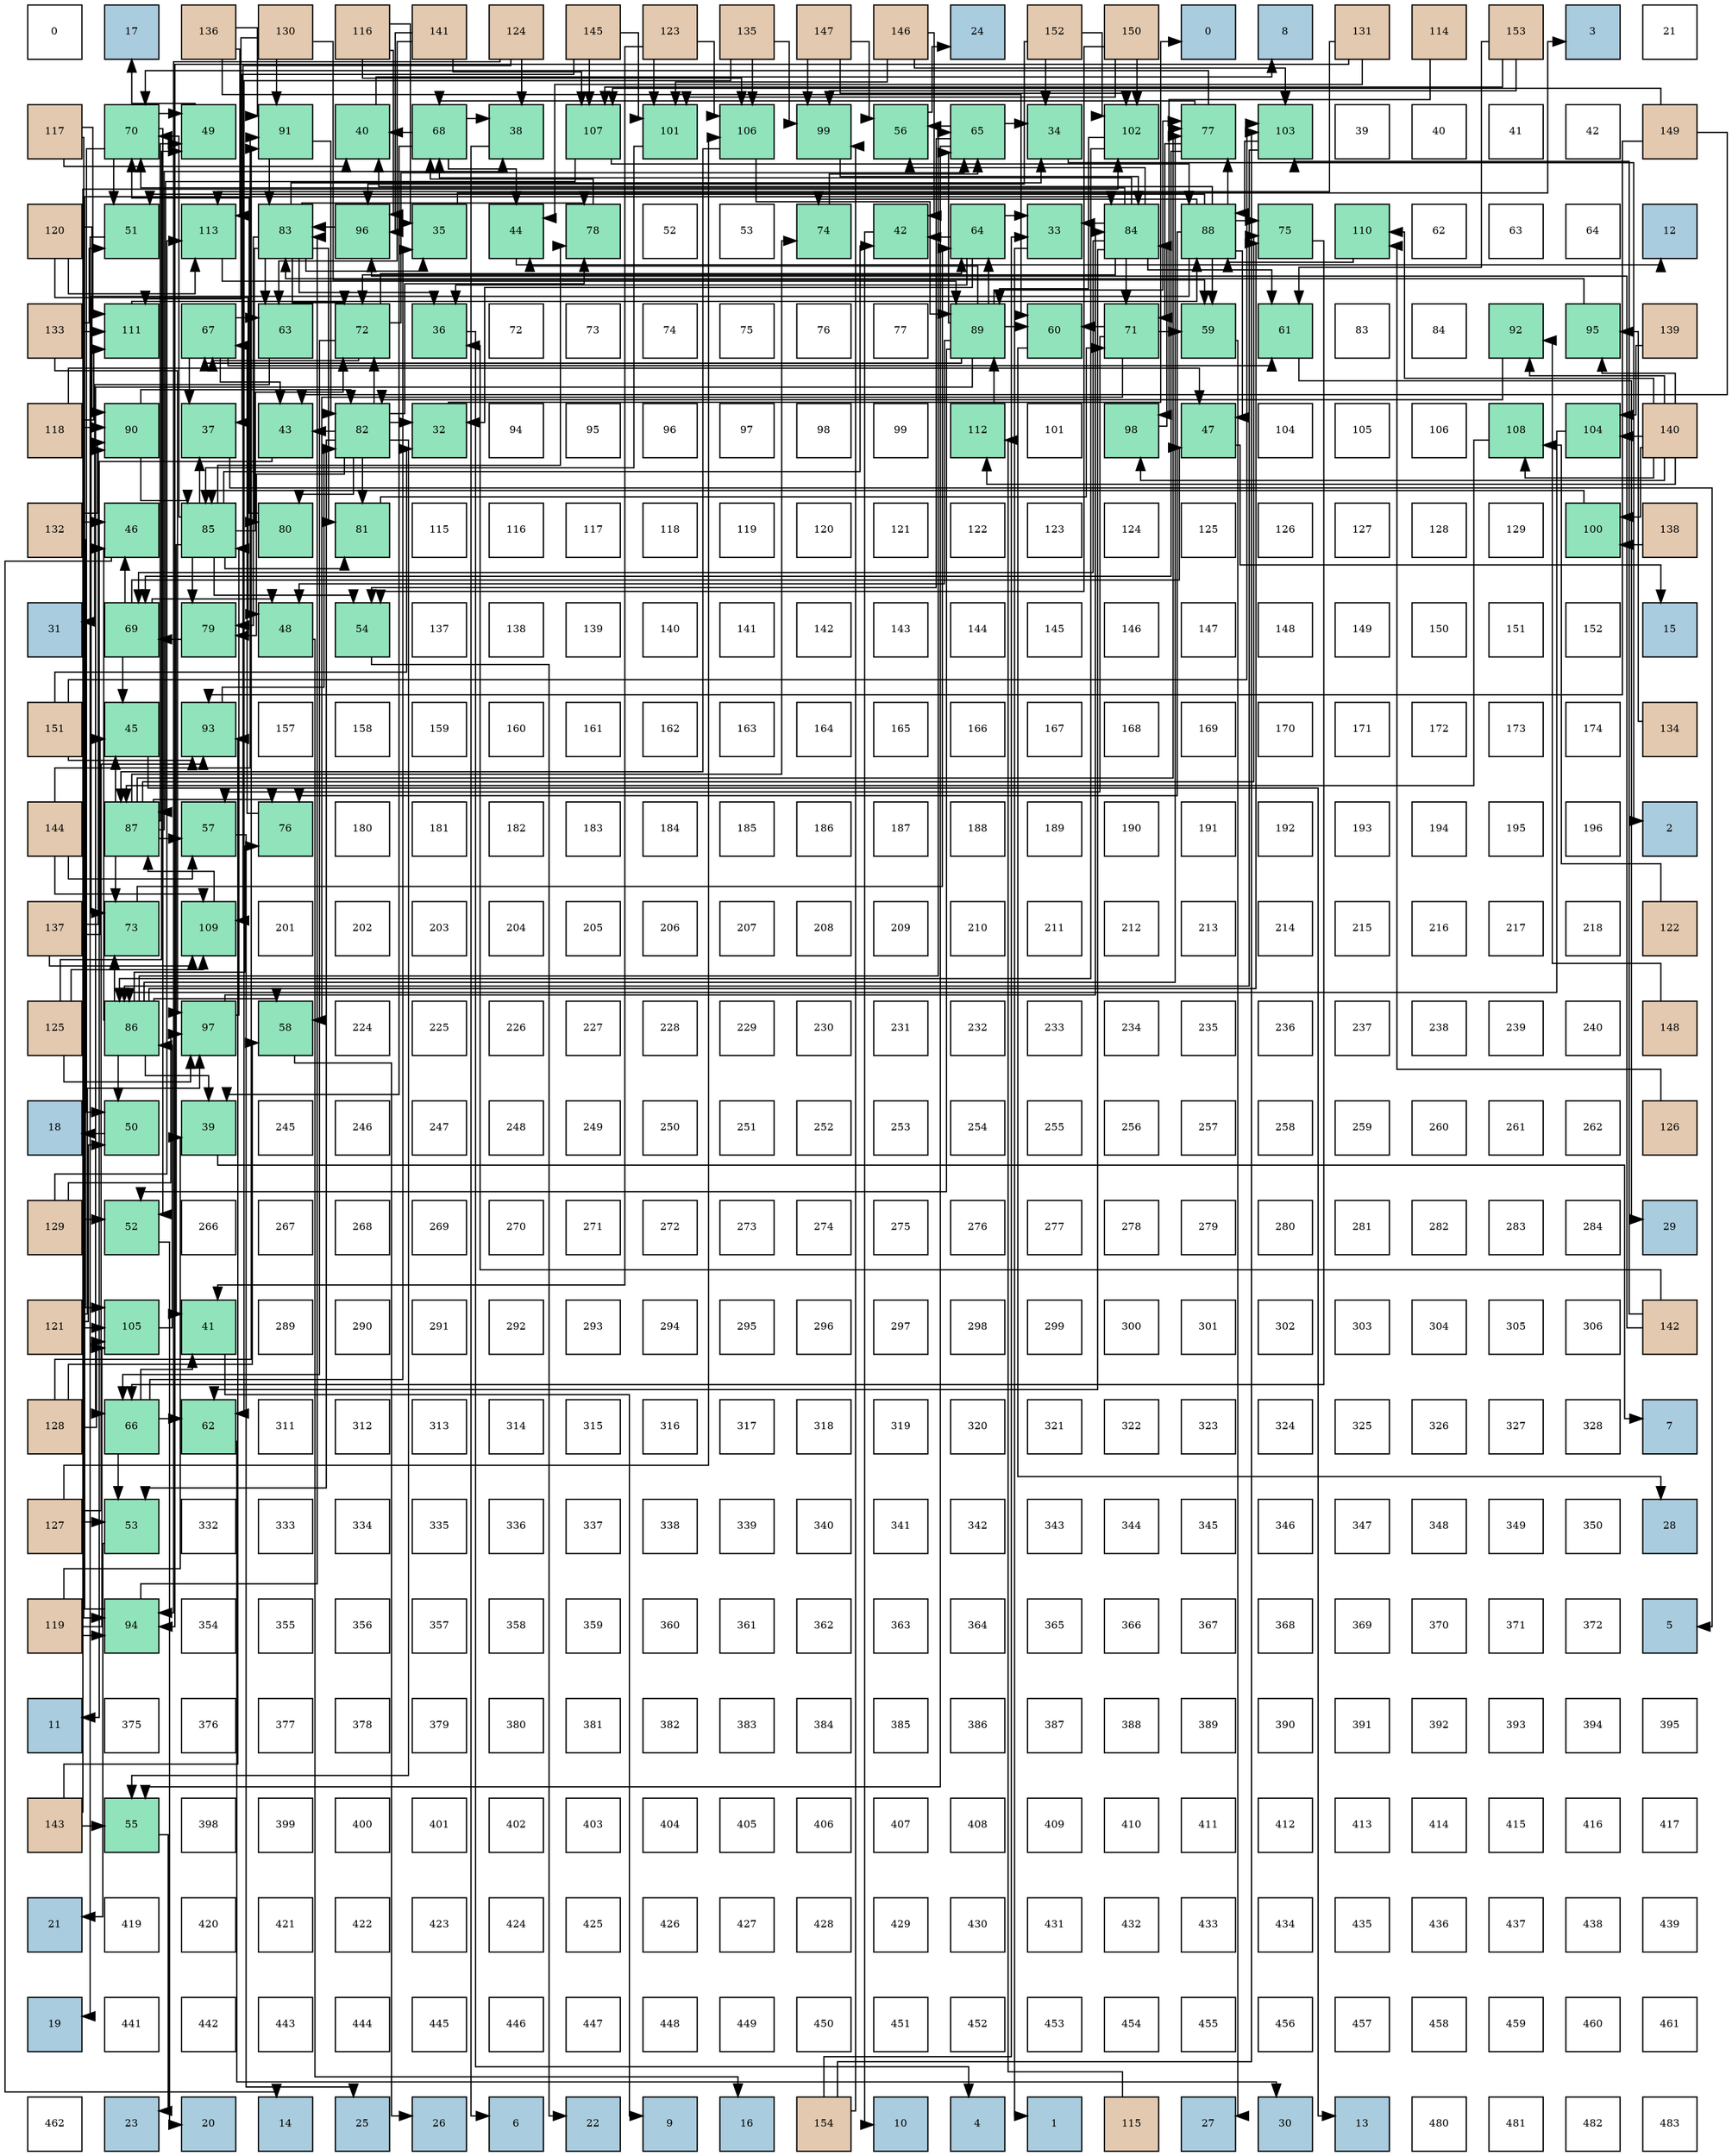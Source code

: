 digraph layout{
 rankdir=TB;
 splines=ortho;
 node [style=filled shape=square fixedsize=true width=0.6];
0[label="0", fontsize=8, fillcolor="#ffffff"];
1[label="17", fontsize=8, fillcolor="#a9ccde"];
2[label="136", fontsize=8, fillcolor="#e3c9af"];
3[label="130", fontsize=8, fillcolor="#e3c9af"];
4[label="116", fontsize=8, fillcolor="#e3c9af"];
5[label="141", fontsize=8, fillcolor="#e3c9af"];
6[label="124", fontsize=8, fillcolor="#e3c9af"];
7[label="145", fontsize=8, fillcolor="#e3c9af"];
8[label="123", fontsize=8, fillcolor="#e3c9af"];
9[label="135", fontsize=8, fillcolor="#e3c9af"];
10[label="147", fontsize=8, fillcolor="#e3c9af"];
11[label="146", fontsize=8, fillcolor="#e3c9af"];
12[label="24", fontsize=8, fillcolor="#a9ccde"];
13[label="152", fontsize=8, fillcolor="#e3c9af"];
14[label="150", fontsize=8, fillcolor="#e3c9af"];
15[label="0", fontsize=8, fillcolor="#a9ccde"];
16[label="8", fontsize=8, fillcolor="#a9ccde"];
17[label="131", fontsize=8, fillcolor="#e3c9af"];
18[label="114", fontsize=8, fillcolor="#e3c9af"];
19[label="153", fontsize=8, fillcolor="#e3c9af"];
20[label="3", fontsize=8, fillcolor="#a9ccde"];
21[label="21", fontsize=8, fillcolor="#ffffff"];
22[label="117", fontsize=8, fillcolor="#e3c9af"];
23[label="70", fontsize=8, fillcolor="#91e3bb"];
24[label="49", fontsize=8, fillcolor="#91e3bb"];
25[label="91", fontsize=8, fillcolor="#91e3bb"];
26[label="40", fontsize=8, fillcolor="#91e3bb"];
27[label="68", fontsize=8, fillcolor="#91e3bb"];
28[label="38", fontsize=8, fillcolor="#91e3bb"];
29[label="107", fontsize=8, fillcolor="#91e3bb"];
30[label="101", fontsize=8, fillcolor="#91e3bb"];
31[label="106", fontsize=8, fillcolor="#91e3bb"];
32[label="99", fontsize=8, fillcolor="#91e3bb"];
33[label="56", fontsize=8, fillcolor="#91e3bb"];
34[label="65", fontsize=8, fillcolor="#91e3bb"];
35[label="34", fontsize=8, fillcolor="#91e3bb"];
36[label="102", fontsize=8, fillcolor="#91e3bb"];
37[label="77", fontsize=8, fillcolor="#91e3bb"];
38[label="103", fontsize=8, fillcolor="#91e3bb"];
39[label="39", fontsize=8, fillcolor="#ffffff"];
40[label="40", fontsize=8, fillcolor="#ffffff"];
41[label="41", fontsize=8, fillcolor="#ffffff"];
42[label="42", fontsize=8, fillcolor="#ffffff"];
43[label="149", fontsize=8, fillcolor="#e3c9af"];
44[label="120", fontsize=8, fillcolor="#e3c9af"];
45[label="51", fontsize=8, fillcolor="#91e3bb"];
46[label="113", fontsize=8, fillcolor="#91e3bb"];
47[label="83", fontsize=8, fillcolor="#91e3bb"];
48[label="96", fontsize=8, fillcolor="#91e3bb"];
49[label="35", fontsize=8, fillcolor="#91e3bb"];
50[label="44", fontsize=8, fillcolor="#91e3bb"];
51[label="78", fontsize=8, fillcolor="#91e3bb"];
52[label="52", fontsize=8, fillcolor="#ffffff"];
53[label="53", fontsize=8, fillcolor="#ffffff"];
54[label="74", fontsize=8, fillcolor="#91e3bb"];
55[label="42", fontsize=8, fillcolor="#91e3bb"];
56[label="64", fontsize=8, fillcolor="#91e3bb"];
57[label="33", fontsize=8, fillcolor="#91e3bb"];
58[label="84", fontsize=8, fillcolor="#91e3bb"];
59[label="88", fontsize=8, fillcolor="#91e3bb"];
60[label="75", fontsize=8, fillcolor="#91e3bb"];
61[label="110", fontsize=8, fillcolor="#91e3bb"];
62[label="62", fontsize=8, fillcolor="#ffffff"];
63[label="63", fontsize=8, fillcolor="#ffffff"];
64[label="64", fontsize=8, fillcolor="#ffffff"];
65[label="12", fontsize=8, fillcolor="#a9ccde"];
66[label="133", fontsize=8, fillcolor="#e3c9af"];
67[label="111", fontsize=8, fillcolor="#91e3bb"];
68[label="67", fontsize=8, fillcolor="#91e3bb"];
69[label="63", fontsize=8, fillcolor="#91e3bb"];
70[label="72", fontsize=8, fillcolor="#91e3bb"];
71[label="36", fontsize=8, fillcolor="#91e3bb"];
72[label="72", fontsize=8, fillcolor="#ffffff"];
73[label="73", fontsize=8, fillcolor="#ffffff"];
74[label="74", fontsize=8, fillcolor="#ffffff"];
75[label="75", fontsize=8, fillcolor="#ffffff"];
76[label="76", fontsize=8, fillcolor="#ffffff"];
77[label="77", fontsize=8, fillcolor="#ffffff"];
78[label="89", fontsize=8, fillcolor="#91e3bb"];
79[label="60", fontsize=8, fillcolor="#91e3bb"];
80[label="71", fontsize=8, fillcolor="#91e3bb"];
81[label="59", fontsize=8, fillcolor="#91e3bb"];
82[label="61", fontsize=8, fillcolor="#91e3bb"];
83[label="83", fontsize=8, fillcolor="#ffffff"];
84[label="84", fontsize=8, fillcolor="#ffffff"];
85[label="92", fontsize=8, fillcolor="#91e3bb"];
86[label="95", fontsize=8, fillcolor="#91e3bb"];
87[label="139", fontsize=8, fillcolor="#e3c9af"];
88[label="118", fontsize=8, fillcolor="#e3c9af"];
89[label="90", fontsize=8, fillcolor="#91e3bb"];
90[label="37", fontsize=8, fillcolor="#91e3bb"];
91[label="43", fontsize=8, fillcolor="#91e3bb"];
92[label="82", fontsize=8, fillcolor="#91e3bb"];
93[label="32", fontsize=8, fillcolor="#91e3bb"];
94[label="94", fontsize=8, fillcolor="#ffffff"];
95[label="95", fontsize=8, fillcolor="#ffffff"];
96[label="96", fontsize=8, fillcolor="#ffffff"];
97[label="97", fontsize=8, fillcolor="#ffffff"];
98[label="98", fontsize=8, fillcolor="#ffffff"];
99[label="99", fontsize=8, fillcolor="#ffffff"];
100[label="112", fontsize=8, fillcolor="#91e3bb"];
101[label="101", fontsize=8, fillcolor="#ffffff"];
102[label="98", fontsize=8, fillcolor="#91e3bb"];
103[label="47", fontsize=8, fillcolor="#91e3bb"];
104[label="104", fontsize=8, fillcolor="#ffffff"];
105[label="105", fontsize=8, fillcolor="#ffffff"];
106[label="106", fontsize=8, fillcolor="#ffffff"];
107[label="108", fontsize=8, fillcolor="#91e3bb"];
108[label="104", fontsize=8, fillcolor="#91e3bb"];
109[label="140", fontsize=8, fillcolor="#e3c9af"];
110[label="132", fontsize=8, fillcolor="#e3c9af"];
111[label="46", fontsize=8, fillcolor="#91e3bb"];
112[label="85", fontsize=8, fillcolor="#91e3bb"];
113[label="80", fontsize=8, fillcolor="#91e3bb"];
114[label="81", fontsize=8, fillcolor="#91e3bb"];
115[label="115", fontsize=8, fillcolor="#ffffff"];
116[label="116", fontsize=8, fillcolor="#ffffff"];
117[label="117", fontsize=8, fillcolor="#ffffff"];
118[label="118", fontsize=8, fillcolor="#ffffff"];
119[label="119", fontsize=8, fillcolor="#ffffff"];
120[label="120", fontsize=8, fillcolor="#ffffff"];
121[label="121", fontsize=8, fillcolor="#ffffff"];
122[label="122", fontsize=8, fillcolor="#ffffff"];
123[label="123", fontsize=8, fillcolor="#ffffff"];
124[label="124", fontsize=8, fillcolor="#ffffff"];
125[label="125", fontsize=8, fillcolor="#ffffff"];
126[label="126", fontsize=8, fillcolor="#ffffff"];
127[label="127", fontsize=8, fillcolor="#ffffff"];
128[label="128", fontsize=8, fillcolor="#ffffff"];
129[label="129", fontsize=8, fillcolor="#ffffff"];
130[label="100", fontsize=8, fillcolor="#91e3bb"];
131[label="138", fontsize=8, fillcolor="#e3c9af"];
132[label="31", fontsize=8, fillcolor="#a9ccde"];
133[label="69", fontsize=8, fillcolor="#91e3bb"];
134[label="79", fontsize=8, fillcolor="#91e3bb"];
135[label="48", fontsize=8, fillcolor="#91e3bb"];
136[label="54", fontsize=8, fillcolor="#91e3bb"];
137[label="137", fontsize=8, fillcolor="#ffffff"];
138[label="138", fontsize=8, fillcolor="#ffffff"];
139[label="139", fontsize=8, fillcolor="#ffffff"];
140[label="140", fontsize=8, fillcolor="#ffffff"];
141[label="141", fontsize=8, fillcolor="#ffffff"];
142[label="142", fontsize=8, fillcolor="#ffffff"];
143[label="143", fontsize=8, fillcolor="#ffffff"];
144[label="144", fontsize=8, fillcolor="#ffffff"];
145[label="145", fontsize=8, fillcolor="#ffffff"];
146[label="146", fontsize=8, fillcolor="#ffffff"];
147[label="147", fontsize=8, fillcolor="#ffffff"];
148[label="148", fontsize=8, fillcolor="#ffffff"];
149[label="149", fontsize=8, fillcolor="#ffffff"];
150[label="150", fontsize=8, fillcolor="#ffffff"];
151[label="151", fontsize=8, fillcolor="#ffffff"];
152[label="152", fontsize=8, fillcolor="#ffffff"];
153[label="15", fontsize=8, fillcolor="#a9ccde"];
154[label="151", fontsize=8, fillcolor="#e3c9af"];
155[label="45", fontsize=8, fillcolor="#91e3bb"];
156[label="93", fontsize=8, fillcolor="#91e3bb"];
157[label="157", fontsize=8, fillcolor="#ffffff"];
158[label="158", fontsize=8, fillcolor="#ffffff"];
159[label="159", fontsize=8, fillcolor="#ffffff"];
160[label="160", fontsize=8, fillcolor="#ffffff"];
161[label="161", fontsize=8, fillcolor="#ffffff"];
162[label="162", fontsize=8, fillcolor="#ffffff"];
163[label="163", fontsize=8, fillcolor="#ffffff"];
164[label="164", fontsize=8, fillcolor="#ffffff"];
165[label="165", fontsize=8, fillcolor="#ffffff"];
166[label="166", fontsize=8, fillcolor="#ffffff"];
167[label="167", fontsize=8, fillcolor="#ffffff"];
168[label="168", fontsize=8, fillcolor="#ffffff"];
169[label="169", fontsize=8, fillcolor="#ffffff"];
170[label="170", fontsize=8, fillcolor="#ffffff"];
171[label="171", fontsize=8, fillcolor="#ffffff"];
172[label="172", fontsize=8, fillcolor="#ffffff"];
173[label="173", fontsize=8, fillcolor="#ffffff"];
174[label="174", fontsize=8, fillcolor="#ffffff"];
175[label="134", fontsize=8, fillcolor="#e3c9af"];
176[label="144", fontsize=8, fillcolor="#e3c9af"];
177[label="87", fontsize=8, fillcolor="#91e3bb"];
178[label="57", fontsize=8, fillcolor="#91e3bb"];
179[label="76", fontsize=8, fillcolor="#91e3bb"];
180[label="180", fontsize=8, fillcolor="#ffffff"];
181[label="181", fontsize=8, fillcolor="#ffffff"];
182[label="182", fontsize=8, fillcolor="#ffffff"];
183[label="183", fontsize=8, fillcolor="#ffffff"];
184[label="184", fontsize=8, fillcolor="#ffffff"];
185[label="185", fontsize=8, fillcolor="#ffffff"];
186[label="186", fontsize=8, fillcolor="#ffffff"];
187[label="187", fontsize=8, fillcolor="#ffffff"];
188[label="188", fontsize=8, fillcolor="#ffffff"];
189[label="189", fontsize=8, fillcolor="#ffffff"];
190[label="190", fontsize=8, fillcolor="#ffffff"];
191[label="191", fontsize=8, fillcolor="#ffffff"];
192[label="192", fontsize=8, fillcolor="#ffffff"];
193[label="193", fontsize=8, fillcolor="#ffffff"];
194[label="194", fontsize=8, fillcolor="#ffffff"];
195[label="195", fontsize=8, fillcolor="#ffffff"];
196[label="196", fontsize=8, fillcolor="#ffffff"];
197[label="2", fontsize=8, fillcolor="#a9ccde"];
198[label="137", fontsize=8, fillcolor="#e3c9af"];
199[label="73", fontsize=8, fillcolor="#91e3bb"];
200[label="109", fontsize=8, fillcolor="#91e3bb"];
201[label="201", fontsize=8, fillcolor="#ffffff"];
202[label="202", fontsize=8, fillcolor="#ffffff"];
203[label="203", fontsize=8, fillcolor="#ffffff"];
204[label="204", fontsize=8, fillcolor="#ffffff"];
205[label="205", fontsize=8, fillcolor="#ffffff"];
206[label="206", fontsize=8, fillcolor="#ffffff"];
207[label="207", fontsize=8, fillcolor="#ffffff"];
208[label="208", fontsize=8, fillcolor="#ffffff"];
209[label="209", fontsize=8, fillcolor="#ffffff"];
210[label="210", fontsize=8, fillcolor="#ffffff"];
211[label="211", fontsize=8, fillcolor="#ffffff"];
212[label="212", fontsize=8, fillcolor="#ffffff"];
213[label="213", fontsize=8, fillcolor="#ffffff"];
214[label="214", fontsize=8, fillcolor="#ffffff"];
215[label="215", fontsize=8, fillcolor="#ffffff"];
216[label="216", fontsize=8, fillcolor="#ffffff"];
217[label="217", fontsize=8, fillcolor="#ffffff"];
218[label="218", fontsize=8, fillcolor="#ffffff"];
219[label="122", fontsize=8, fillcolor="#e3c9af"];
220[label="125", fontsize=8, fillcolor="#e3c9af"];
221[label="86", fontsize=8, fillcolor="#91e3bb"];
222[label="97", fontsize=8, fillcolor="#91e3bb"];
223[label="58", fontsize=8, fillcolor="#91e3bb"];
224[label="224", fontsize=8, fillcolor="#ffffff"];
225[label="225", fontsize=8, fillcolor="#ffffff"];
226[label="226", fontsize=8, fillcolor="#ffffff"];
227[label="227", fontsize=8, fillcolor="#ffffff"];
228[label="228", fontsize=8, fillcolor="#ffffff"];
229[label="229", fontsize=8, fillcolor="#ffffff"];
230[label="230", fontsize=8, fillcolor="#ffffff"];
231[label="231", fontsize=8, fillcolor="#ffffff"];
232[label="232", fontsize=8, fillcolor="#ffffff"];
233[label="233", fontsize=8, fillcolor="#ffffff"];
234[label="234", fontsize=8, fillcolor="#ffffff"];
235[label="235", fontsize=8, fillcolor="#ffffff"];
236[label="236", fontsize=8, fillcolor="#ffffff"];
237[label="237", fontsize=8, fillcolor="#ffffff"];
238[label="238", fontsize=8, fillcolor="#ffffff"];
239[label="239", fontsize=8, fillcolor="#ffffff"];
240[label="240", fontsize=8, fillcolor="#ffffff"];
241[label="148", fontsize=8, fillcolor="#e3c9af"];
242[label="18", fontsize=8, fillcolor="#a9ccde"];
243[label="50", fontsize=8, fillcolor="#91e3bb"];
244[label="39", fontsize=8, fillcolor="#91e3bb"];
245[label="245", fontsize=8, fillcolor="#ffffff"];
246[label="246", fontsize=8, fillcolor="#ffffff"];
247[label="247", fontsize=8, fillcolor="#ffffff"];
248[label="248", fontsize=8, fillcolor="#ffffff"];
249[label="249", fontsize=8, fillcolor="#ffffff"];
250[label="250", fontsize=8, fillcolor="#ffffff"];
251[label="251", fontsize=8, fillcolor="#ffffff"];
252[label="252", fontsize=8, fillcolor="#ffffff"];
253[label="253", fontsize=8, fillcolor="#ffffff"];
254[label="254", fontsize=8, fillcolor="#ffffff"];
255[label="255", fontsize=8, fillcolor="#ffffff"];
256[label="256", fontsize=8, fillcolor="#ffffff"];
257[label="257", fontsize=8, fillcolor="#ffffff"];
258[label="258", fontsize=8, fillcolor="#ffffff"];
259[label="259", fontsize=8, fillcolor="#ffffff"];
260[label="260", fontsize=8, fillcolor="#ffffff"];
261[label="261", fontsize=8, fillcolor="#ffffff"];
262[label="262", fontsize=8, fillcolor="#ffffff"];
263[label="126", fontsize=8, fillcolor="#e3c9af"];
264[label="129", fontsize=8, fillcolor="#e3c9af"];
265[label="52", fontsize=8, fillcolor="#91e3bb"];
266[label="266", fontsize=8, fillcolor="#ffffff"];
267[label="267", fontsize=8, fillcolor="#ffffff"];
268[label="268", fontsize=8, fillcolor="#ffffff"];
269[label="269", fontsize=8, fillcolor="#ffffff"];
270[label="270", fontsize=8, fillcolor="#ffffff"];
271[label="271", fontsize=8, fillcolor="#ffffff"];
272[label="272", fontsize=8, fillcolor="#ffffff"];
273[label="273", fontsize=8, fillcolor="#ffffff"];
274[label="274", fontsize=8, fillcolor="#ffffff"];
275[label="275", fontsize=8, fillcolor="#ffffff"];
276[label="276", fontsize=8, fillcolor="#ffffff"];
277[label="277", fontsize=8, fillcolor="#ffffff"];
278[label="278", fontsize=8, fillcolor="#ffffff"];
279[label="279", fontsize=8, fillcolor="#ffffff"];
280[label="280", fontsize=8, fillcolor="#ffffff"];
281[label="281", fontsize=8, fillcolor="#ffffff"];
282[label="282", fontsize=8, fillcolor="#ffffff"];
283[label="283", fontsize=8, fillcolor="#ffffff"];
284[label="284", fontsize=8, fillcolor="#ffffff"];
285[label="29", fontsize=8, fillcolor="#a9ccde"];
286[label="121", fontsize=8, fillcolor="#e3c9af"];
287[label="105", fontsize=8, fillcolor="#91e3bb"];
288[label="41", fontsize=8, fillcolor="#91e3bb"];
289[label="289", fontsize=8, fillcolor="#ffffff"];
290[label="290", fontsize=8, fillcolor="#ffffff"];
291[label="291", fontsize=8, fillcolor="#ffffff"];
292[label="292", fontsize=8, fillcolor="#ffffff"];
293[label="293", fontsize=8, fillcolor="#ffffff"];
294[label="294", fontsize=8, fillcolor="#ffffff"];
295[label="295", fontsize=8, fillcolor="#ffffff"];
296[label="296", fontsize=8, fillcolor="#ffffff"];
297[label="297", fontsize=8, fillcolor="#ffffff"];
298[label="298", fontsize=8, fillcolor="#ffffff"];
299[label="299", fontsize=8, fillcolor="#ffffff"];
300[label="300", fontsize=8, fillcolor="#ffffff"];
301[label="301", fontsize=8, fillcolor="#ffffff"];
302[label="302", fontsize=8, fillcolor="#ffffff"];
303[label="303", fontsize=8, fillcolor="#ffffff"];
304[label="304", fontsize=8, fillcolor="#ffffff"];
305[label="305", fontsize=8, fillcolor="#ffffff"];
306[label="306", fontsize=8, fillcolor="#ffffff"];
307[label="142", fontsize=8, fillcolor="#e3c9af"];
308[label="128", fontsize=8, fillcolor="#e3c9af"];
309[label="66", fontsize=8, fillcolor="#91e3bb"];
310[label="62", fontsize=8, fillcolor="#91e3bb"];
311[label="311", fontsize=8, fillcolor="#ffffff"];
312[label="312", fontsize=8, fillcolor="#ffffff"];
313[label="313", fontsize=8, fillcolor="#ffffff"];
314[label="314", fontsize=8, fillcolor="#ffffff"];
315[label="315", fontsize=8, fillcolor="#ffffff"];
316[label="316", fontsize=8, fillcolor="#ffffff"];
317[label="317", fontsize=8, fillcolor="#ffffff"];
318[label="318", fontsize=8, fillcolor="#ffffff"];
319[label="319", fontsize=8, fillcolor="#ffffff"];
320[label="320", fontsize=8, fillcolor="#ffffff"];
321[label="321", fontsize=8, fillcolor="#ffffff"];
322[label="322", fontsize=8, fillcolor="#ffffff"];
323[label="323", fontsize=8, fillcolor="#ffffff"];
324[label="324", fontsize=8, fillcolor="#ffffff"];
325[label="325", fontsize=8, fillcolor="#ffffff"];
326[label="326", fontsize=8, fillcolor="#ffffff"];
327[label="327", fontsize=8, fillcolor="#ffffff"];
328[label="328", fontsize=8, fillcolor="#ffffff"];
329[label="7", fontsize=8, fillcolor="#a9ccde"];
330[label="127", fontsize=8, fillcolor="#e3c9af"];
331[label="53", fontsize=8, fillcolor="#91e3bb"];
332[label="332", fontsize=8, fillcolor="#ffffff"];
333[label="333", fontsize=8, fillcolor="#ffffff"];
334[label="334", fontsize=8, fillcolor="#ffffff"];
335[label="335", fontsize=8, fillcolor="#ffffff"];
336[label="336", fontsize=8, fillcolor="#ffffff"];
337[label="337", fontsize=8, fillcolor="#ffffff"];
338[label="338", fontsize=8, fillcolor="#ffffff"];
339[label="339", fontsize=8, fillcolor="#ffffff"];
340[label="340", fontsize=8, fillcolor="#ffffff"];
341[label="341", fontsize=8, fillcolor="#ffffff"];
342[label="342", fontsize=8, fillcolor="#ffffff"];
343[label="343", fontsize=8, fillcolor="#ffffff"];
344[label="344", fontsize=8, fillcolor="#ffffff"];
345[label="345", fontsize=8, fillcolor="#ffffff"];
346[label="346", fontsize=8, fillcolor="#ffffff"];
347[label="347", fontsize=8, fillcolor="#ffffff"];
348[label="348", fontsize=8, fillcolor="#ffffff"];
349[label="349", fontsize=8, fillcolor="#ffffff"];
350[label="350", fontsize=8, fillcolor="#ffffff"];
351[label="28", fontsize=8, fillcolor="#a9ccde"];
352[label="119", fontsize=8, fillcolor="#e3c9af"];
353[label="94", fontsize=8, fillcolor="#91e3bb"];
354[label="354", fontsize=8, fillcolor="#ffffff"];
355[label="355", fontsize=8, fillcolor="#ffffff"];
356[label="356", fontsize=8, fillcolor="#ffffff"];
357[label="357", fontsize=8, fillcolor="#ffffff"];
358[label="358", fontsize=8, fillcolor="#ffffff"];
359[label="359", fontsize=8, fillcolor="#ffffff"];
360[label="360", fontsize=8, fillcolor="#ffffff"];
361[label="361", fontsize=8, fillcolor="#ffffff"];
362[label="362", fontsize=8, fillcolor="#ffffff"];
363[label="363", fontsize=8, fillcolor="#ffffff"];
364[label="364", fontsize=8, fillcolor="#ffffff"];
365[label="365", fontsize=8, fillcolor="#ffffff"];
366[label="366", fontsize=8, fillcolor="#ffffff"];
367[label="367", fontsize=8, fillcolor="#ffffff"];
368[label="368", fontsize=8, fillcolor="#ffffff"];
369[label="369", fontsize=8, fillcolor="#ffffff"];
370[label="370", fontsize=8, fillcolor="#ffffff"];
371[label="371", fontsize=8, fillcolor="#ffffff"];
372[label="372", fontsize=8, fillcolor="#ffffff"];
373[label="5", fontsize=8, fillcolor="#a9ccde"];
374[label="11", fontsize=8, fillcolor="#a9ccde"];
375[label="375", fontsize=8, fillcolor="#ffffff"];
376[label="376", fontsize=8, fillcolor="#ffffff"];
377[label="377", fontsize=8, fillcolor="#ffffff"];
378[label="378", fontsize=8, fillcolor="#ffffff"];
379[label="379", fontsize=8, fillcolor="#ffffff"];
380[label="380", fontsize=8, fillcolor="#ffffff"];
381[label="381", fontsize=8, fillcolor="#ffffff"];
382[label="382", fontsize=8, fillcolor="#ffffff"];
383[label="383", fontsize=8, fillcolor="#ffffff"];
384[label="384", fontsize=8, fillcolor="#ffffff"];
385[label="385", fontsize=8, fillcolor="#ffffff"];
386[label="386", fontsize=8, fillcolor="#ffffff"];
387[label="387", fontsize=8, fillcolor="#ffffff"];
388[label="388", fontsize=8, fillcolor="#ffffff"];
389[label="389", fontsize=8, fillcolor="#ffffff"];
390[label="390", fontsize=8, fillcolor="#ffffff"];
391[label="391", fontsize=8, fillcolor="#ffffff"];
392[label="392", fontsize=8, fillcolor="#ffffff"];
393[label="393", fontsize=8, fillcolor="#ffffff"];
394[label="394", fontsize=8, fillcolor="#ffffff"];
395[label="395", fontsize=8, fillcolor="#ffffff"];
396[label="143", fontsize=8, fillcolor="#e3c9af"];
397[label="55", fontsize=8, fillcolor="#91e3bb"];
398[label="398", fontsize=8, fillcolor="#ffffff"];
399[label="399", fontsize=8, fillcolor="#ffffff"];
400[label="400", fontsize=8, fillcolor="#ffffff"];
401[label="401", fontsize=8, fillcolor="#ffffff"];
402[label="402", fontsize=8, fillcolor="#ffffff"];
403[label="403", fontsize=8, fillcolor="#ffffff"];
404[label="404", fontsize=8, fillcolor="#ffffff"];
405[label="405", fontsize=8, fillcolor="#ffffff"];
406[label="406", fontsize=8, fillcolor="#ffffff"];
407[label="407", fontsize=8, fillcolor="#ffffff"];
408[label="408", fontsize=8, fillcolor="#ffffff"];
409[label="409", fontsize=8, fillcolor="#ffffff"];
410[label="410", fontsize=8, fillcolor="#ffffff"];
411[label="411", fontsize=8, fillcolor="#ffffff"];
412[label="412", fontsize=8, fillcolor="#ffffff"];
413[label="413", fontsize=8, fillcolor="#ffffff"];
414[label="414", fontsize=8, fillcolor="#ffffff"];
415[label="415", fontsize=8, fillcolor="#ffffff"];
416[label="416", fontsize=8, fillcolor="#ffffff"];
417[label="417", fontsize=8, fillcolor="#ffffff"];
418[label="21", fontsize=8, fillcolor="#a9ccde"];
419[label="419", fontsize=8, fillcolor="#ffffff"];
420[label="420", fontsize=8, fillcolor="#ffffff"];
421[label="421", fontsize=8, fillcolor="#ffffff"];
422[label="422", fontsize=8, fillcolor="#ffffff"];
423[label="423", fontsize=8, fillcolor="#ffffff"];
424[label="424", fontsize=8, fillcolor="#ffffff"];
425[label="425", fontsize=8, fillcolor="#ffffff"];
426[label="426", fontsize=8, fillcolor="#ffffff"];
427[label="427", fontsize=8, fillcolor="#ffffff"];
428[label="428", fontsize=8, fillcolor="#ffffff"];
429[label="429", fontsize=8, fillcolor="#ffffff"];
430[label="430", fontsize=8, fillcolor="#ffffff"];
431[label="431", fontsize=8, fillcolor="#ffffff"];
432[label="432", fontsize=8, fillcolor="#ffffff"];
433[label="433", fontsize=8, fillcolor="#ffffff"];
434[label="434", fontsize=8, fillcolor="#ffffff"];
435[label="435", fontsize=8, fillcolor="#ffffff"];
436[label="436", fontsize=8, fillcolor="#ffffff"];
437[label="437", fontsize=8, fillcolor="#ffffff"];
438[label="438", fontsize=8, fillcolor="#ffffff"];
439[label="439", fontsize=8, fillcolor="#ffffff"];
440[label="19", fontsize=8, fillcolor="#a9ccde"];
441[label="441", fontsize=8, fillcolor="#ffffff"];
442[label="442", fontsize=8, fillcolor="#ffffff"];
443[label="443", fontsize=8, fillcolor="#ffffff"];
444[label="444", fontsize=8, fillcolor="#ffffff"];
445[label="445", fontsize=8, fillcolor="#ffffff"];
446[label="446", fontsize=8, fillcolor="#ffffff"];
447[label="447", fontsize=8, fillcolor="#ffffff"];
448[label="448", fontsize=8, fillcolor="#ffffff"];
449[label="449", fontsize=8, fillcolor="#ffffff"];
450[label="450", fontsize=8, fillcolor="#ffffff"];
451[label="451", fontsize=8, fillcolor="#ffffff"];
452[label="452", fontsize=8, fillcolor="#ffffff"];
453[label="453", fontsize=8, fillcolor="#ffffff"];
454[label="454", fontsize=8, fillcolor="#ffffff"];
455[label="455", fontsize=8, fillcolor="#ffffff"];
456[label="456", fontsize=8, fillcolor="#ffffff"];
457[label="457", fontsize=8, fillcolor="#ffffff"];
458[label="458", fontsize=8, fillcolor="#ffffff"];
459[label="459", fontsize=8, fillcolor="#ffffff"];
460[label="460", fontsize=8, fillcolor="#ffffff"];
461[label="461", fontsize=8, fillcolor="#ffffff"];
462[label="462", fontsize=8, fillcolor="#ffffff"];
463[label="23", fontsize=8, fillcolor="#a9ccde"];
464[label="20", fontsize=8, fillcolor="#a9ccde"];
465[label="14", fontsize=8, fillcolor="#a9ccde"];
466[label="25", fontsize=8, fillcolor="#a9ccde"];
467[label="26", fontsize=8, fillcolor="#a9ccde"];
468[label="6", fontsize=8, fillcolor="#a9ccde"];
469[label="22", fontsize=8, fillcolor="#a9ccde"];
470[label="9", fontsize=8, fillcolor="#a9ccde"];
471[label="16", fontsize=8, fillcolor="#a9ccde"];
472[label="154", fontsize=8, fillcolor="#e3c9af"];
473[label="10", fontsize=8, fillcolor="#a9ccde"];
474[label="4", fontsize=8, fillcolor="#a9ccde"];
475[label="1", fontsize=8, fillcolor="#a9ccde"];
476[label="115", fontsize=8, fillcolor="#e3c9af"];
477[label="27", fontsize=8, fillcolor="#a9ccde"];
478[label="30", fontsize=8, fillcolor="#a9ccde"];
479[label="13", fontsize=8, fillcolor="#a9ccde"];
480[label="480", fontsize=8, fillcolor="#ffffff"];
481[label="481", fontsize=8, fillcolor="#ffffff"];
482[label="482", fontsize=8, fillcolor="#ffffff"];
483[label="483", fontsize=8, fillcolor="#ffffff"];
edge [constraint=false, style=vis];93 -> 15;
57 -> 475;
35 -> 197;
49 -> 20;
71 -> 474;
90 -> 373;
28 -> 468;
244 -> 329;
26 -> 16;
288 -> 470;
55 -> 473;
91 -> 374;
50 -> 65;
155 -> 479;
111 -> 465;
103 -> 153;
135 -> 471;
24 -> 1;
243 -> 242;
45 -> 440;
265 -> 464;
331 -> 418;
136 -> 469;
397 -> 463;
33 -> 12;
178 -> 466;
223 -> 467;
81 -> 477;
79 -> 351;
82 -> 285;
310 -> 478;
69 -> 132;
56 -> 93;
56 -> 57;
56 -> 71;
56 -> 55;
34 -> 35;
34 -> 136;
34 -> 397;
34 -> 33;
309 -> 49;
309 -> 288;
309 -> 331;
309 -> 310;
68 -> 90;
68 -> 91;
68 -> 82;
68 -> 69;
27 -> 28;
27 -> 244;
27 -> 26;
27 -> 50;
133 -> 155;
133 -> 111;
133 -> 103;
133 -> 135;
23 -> 24;
23 -> 243;
23 -> 45;
23 -> 265;
80 -> 178;
80 -> 223;
80 -> 81;
80 -> 79;
70 -> 56;
70 -> 34;
70 -> 309;
70 -> 68;
199 -> 56;
54 -> 34;
60 -> 309;
179 -> 68;
37 -> 27;
37 -> 133;
37 -> 23;
37 -> 80;
51 -> 27;
134 -> 133;
113 -> 23;
114 -> 80;
92 -> 93;
92 -> 91;
92 -> 331;
92 -> 397;
92 -> 70;
92 -> 51;
92 -> 134;
92 -> 113;
92 -> 114;
47 -> 35;
47 -> 49;
47 -> 71;
47 -> 69;
47 -> 70;
47 -> 51;
47 -> 134;
47 -> 113;
47 -> 114;
58 -> 57;
58 -> 33;
58 -> 82;
58 -> 310;
58 -> 27;
58 -> 133;
58 -> 23;
58 -> 80;
58 -> 70;
112 -> 90;
112 -> 288;
112 -> 55;
112 -> 136;
112 -> 23;
112 -> 70;
112 -> 51;
112 -> 134;
112 -> 114;
221 -> 244;
221 -> 111;
221 -> 243;
221 -> 223;
221 -> 34;
221 -> 199;
221 -> 60;
221 -> 179;
221 -> 37;
177 -> 28;
177 -> 155;
177 -> 24;
177 -> 178;
177 -> 199;
177 -> 54;
177 -> 60;
177 -> 179;
177 -> 37;
59 -> 26;
59 -> 103;
59 -> 45;
59 -> 81;
59 -> 199;
59 -> 54;
59 -> 60;
59 -> 179;
59 -> 37;
78 -> 50;
78 -> 135;
78 -> 265;
78 -> 79;
78 -> 56;
78 -> 34;
78 -> 309;
78 -> 68;
78 -> 37;
89 -> 92;
89 -> 112;
25 -> 92;
25 -> 47;
85 -> 92;
156 -> 92;
353 -> 47;
353 -> 58;
86 -> 47;
48 -> 47;
222 -> 58;
222 -> 112;
102 -> 58;
32 -> 58;
130 -> 112;
30 -> 112;
36 -> 221;
36 -> 78;
38 -> 221;
38 -> 59;
108 -> 221;
287 -> 221;
31 -> 177;
31 -> 78;
29 -> 177;
29 -> 59;
107 -> 177;
200 -> 177;
61 -> 59;
67 -> 59;
100 -> 78;
46 -> 78;
18 -> 102;
476 -> 100;
4 -> 49;
4 -> 48;
4 -> 31;
22 -> 26;
22 -> 353;
22 -> 67;
88 -> 103;
88 -> 89;
88 -> 67;
352 -> 244;
352 -> 353;
352 -> 287;
44 -> 135;
44 -> 89;
44 -> 46;
286 -> 243;
286 -> 222;
286 -> 287;
219 -> 107;
8 -> 288;
8 -> 30;
8 -> 31;
6 -> 28;
6 -> 353;
6 -> 200;
220 -> 24;
220 -> 222;
220 -> 200;
263 -> 61;
330 -> 331;
330 -> 156;
330 -> 31;
308 -> 223;
308 -> 25;
308 -> 287;
264 -> 265;
264 -> 222;
264 -> 46;
3 -> 81;
3 -> 25;
3 -> 67;
17 -> 50;
17 -> 353;
17 -> 46;
110 -> 111;
110 -> 89;
110 -> 287;
66 -> 45;
66 -> 222;
66 -> 67;
175 -> 86;
9 -> 310;
9 -> 32;
9 -> 31;
2 -> 79;
2 -> 25;
2 -> 46;
198 -> 155;
198 -> 89;
198 -> 200;
131 -> 130;
87 -> 108;
109 -> 85;
109 -> 86;
109 -> 102;
109 -> 130;
109 -> 108;
109 -> 107;
109 -> 61;
109 -> 100;
5 -> 69;
5 -> 48;
5 -> 29;
307 -> 71;
307 -> 48;
307 -> 38;
396 -> 397;
396 -> 156;
396 -> 36;
176 -> 178;
176 -> 25;
176 -> 200;
7 -> 90;
7 -> 30;
7 -> 29;
11 -> 55;
11 -> 30;
11 -> 38;
10 -> 33;
10 -> 32;
10 -> 36;
241 -> 85;
43 -> 91;
43 -> 156;
43 -> 29;
14 -> 136;
14 -> 30;
14 -> 36;
154 -> 93;
154 -> 156;
154 -> 38;
13 -> 35;
13 -> 48;
13 -> 36;
19 -> 82;
19 -> 32;
19 -> 29;
472 -> 57;
472 -> 32;
472 -> 38;
edge [constraint=true, style=invis];
0 -> 22 -> 44 -> 66 -> 88 -> 110 -> 132 -> 154 -> 176 -> 198 -> 220 -> 242 -> 264 -> 286 -> 308 -> 330 -> 352 -> 374 -> 396 -> 418 -> 440 -> 462;
1 -> 23 -> 45 -> 67 -> 89 -> 111 -> 133 -> 155 -> 177 -> 199 -> 221 -> 243 -> 265 -> 287 -> 309 -> 331 -> 353 -> 375 -> 397 -> 419 -> 441 -> 463;
2 -> 24 -> 46 -> 68 -> 90 -> 112 -> 134 -> 156 -> 178 -> 200 -> 222 -> 244 -> 266 -> 288 -> 310 -> 332 -> 354 -> 376 -> 398 -> 420 -> 442 -> 464;
3 -> 25 -> 47 -> 69 -> 91 -> 113 -> 135 -> 157 -> 179 -> 201 -> 223 -> 245 -> 267 -> 289 -> 311 -> 333 -> 355 -> 377 -> 399 -> 421 -> 443 -> 465;
4 -> 26 -> 48 -> 70 -> 92 -> 114 -> 136 -> 158 -> 180 -> 202 -> 224 -> 246 -> 268 -> 290 -> 312 -> 334 -> 356 -> 378 -> 400 -> 422 -> 444 -> 466;
5 -> 27 -> 49 -> 71 -> 93 -> 115 -> 137 -> 159 -> 181 -> 203 -> 225 -> 247 -> 269 -> 291 -> 313 -> 335 -> 357 -> 379 -> 401 -> 423 -> 445 -> 467;
6 -> 28 -> 50 -> 72 -> 94 -> 116 -> 138 -> 160 -> 182 -> 204 -> 226 -> 248 -> 270 -> 292 -> 314 -> 336 -> 358 -> 380 -> 402 -> 424 -> 446 -> 468;
7 -> 29 -> 51 -> 73 -> 95 -> 117 -> 139 -> 161 -> 183 -> 205 -> 227 -> 249 -> 271 -> 293 -> 315 -> 337 -> 359 -> 381 -> 403 -> 425 -> 447 -> 469;
8 -> 30 -> 52 -> 74 -> 96 -> 118 -> 140 -> 162 -> 184 -> 206 -> 228 -> 250 -> 272 -> 294 -> 316 -> 338 -> 360 -> 382 -> 404 -> 426 -> 448 -> 470;
9 -> 31 -> 53 -> 75 -> 97 -> 119 -> 141 -> 163 -> 185 -> 207 -> 229 -> 251 -> 273 -> 295 -> 317 -> 339 -> 361 -> 383 -> 405 -> 427 -> 449 -> 471;
10 -> 32 -> 54 -> 76 -> 98 -> 120 -> 142 -> 164 -> 186 -> 208 -> 230 -> 252 -> 274 -> 296 -> 318 -> 340 -> 362 -> 384 -> 406 -> 428 -> 450 -> 472;
11 -> 33 -> 55 -> 77 -> 99 -> 121 -> 143 -> 165 -> 187 -> 209 -> 231 -> 253 -> 275 -> 297 -> 319 -> 341 -> 363 -> 385 -> 407 -> 429 -> 451 -> 473;
12 -> 34 -> 56 -> 78 -> 100 -> 122 -> 144 -> 166 -> 188 -> 210 -> 232 -> 254 -> 276 -> 298 -> 320 -> 342 -> 364 -> 386 -> 408 -> 430 -> 452 -> 474;
13 -> 35 -> 57 -> 79 -> 101 -> 123 -> 145 -> 167 -> 189 -> 211 -> 233 -> 255 -> 277 -> 299 -> 321 -> 343 -> 365 -> 387 -> 409 -> 431 -> 453 -> 475;
14 -> 36 -> 58 -> 80 -> 102 -> 124 -> 146 -> 168 -> 190 -> 212 -> 234 -> 256 -> 278 -> 300 -> 322 -> 344 -> 366 -> 388 -> 410 -> 432 -> 454 -> 476;
15 -> 37 -> 59 -> 81 -> 103 -> 125 -> 147 -> 169 -> 191 -> 213 -> 235 -> 257 -> 279 -> 301 -> 323 -> 345 -> 367 -> 389 -> 411 -> 433 -> 455 -> 477;
16 -> 38 -> 60 -> 82 -> 104 -> 126 -> 148 -> 170 -> 192 -> 214 -> 236 -> 258 -> 280 -> 302 -> 324 -> 346 -> 368 -> 390 -> 412 -> 434 -> 456 -> 478;
17 -> 39 -> 61 -> 83 -> 105 -> 127 -> 149 -> 171 -> 193 -> 215 -> 237 -> 259 -> 281 -> 303 -> 325 -> 347 -> 369 -> 391 -> 413 -> 435 -> 457 -> 479;
18 -> 40 -> 62 -> 84 -> 106 -> 128 -> 150 -> 172 -> 194 -> 216 -> 238 -> 260 -> 282 -> 304 -> 326 -> 348 -> 370 -> 392 -> 414 -> 436 -> 458 -> 480;
19 -> 41 -> 63 -> 85 -> 107 -> 129 -> 151 -> 173 -> 195 -> 217 -> 239 -> 261 -> 283 -> 305 -> 327 -> 349 -> 371 -> 393 -> 415 -> 437 -> 459 -> 481;
20 -> 42 -> 64 -> 86 -> 108 -> 130 -> 152 -> 174 -> 196 -> 218 -> 240 -> 262 -> 284 -> 306 -> 328 -> 350 -> 372 -> 394 -> 416 -> 438 -> 460 -> 482;
21 -> 43 -> 65 -> 87 -> 109 -> 131 -> 153 -> 175 -> 197 -> 219 -> 241 -> 263 -> 285 -> 307 -> 329 -> 351 -> 373 -> 395 -> 417 -> 439 -> 461 -> 483;
rank = same {0 -> 1 -> 2 -> 3 -> 4 -> 5 -> 6 -> 7 -> 8 -> 9 -> 10 -> 11 -> 12 -> 13 -> 14 -> 15 -> 16 -> 17 -> 18 -> 19 -> 20 -> 21};
rank = same {22 -> 23 -> 24 -> 25 -> 26 -> 27 -> 28 -> 29 -> 30 -> 31 -> 32 -> 33 -> 34 -> 35 -> 36 -> 37 -> 38 -> 39 -> 40 -> 41 -> 42 -> 43};
rank = same {44 -> 45 -> 46 -> 47 -> 48 -> 49 -> 50 -> 51 -> 52 -> 53 -> 54 -> 55 -> 56 -> 57 -> 58 -> 59 -> 60 -> 61 -> 62 -> 63 -> 64 -> 65};
rank = same {66 -> 67 -> 68 -> 69 -> 70 -> 71 -> 72 -> 73 -> 74 -> 75 -> 76 -> 77 -> 78 -> 79 -> 80 -> 81 -> 82 -> 83 -> 84 -> 85 -> 86 -> 87};
rank = same {88 -> 89 -> 90 -> 91 -> 92 -> 93 -> 94 -> 95 -> 96 -> 97 -> 98 -> 99 -> 100 -> 101 -> 102 -> 103 -> 104 -> 105 -> 106 -> 107 -> 108 -> 109};
rank = same {110 -> 111 -> 112 -> 113 -> 114 -> 115 -> 116 -> 117 -> 118 -> 119 -> 120 -> 121 -> 122 -> 123 -> 124 -> 125 -> 126 -> 127 -> 128 -> 129 -> 130 -> 131};
rank = same {132 -> 133 -> 134 -> 135 -> 136 -> 137 -> 138 -> 139 -> 140 -> 141 -> 142 -> 143 -> 144 -> 145 -> 146 -> 147 -> 148 -> 149 -> 150 -> 151 -> 152 -> 153};
rank = same {154 -> 155 -> 156 -> 157 -> 158 -> 159 -> 160 -> 161 -> 162 -> 163 -> 164 -> 165 -> 166 -> 167 -> 168 -> 169 -> 170 -> 171 -> 172 -> 173 -> 174 -> 175};
rank = same {176 -> 177 -> 178 -> 179 -> 180 -> 181 -> 182 -> 183 -> 184 -> 185 -> 186 -> 187 -> 188 -> 189 -> 190 -> 191 -> 192 -> 193 -> 194 -> 195 -> 196 -> 197};
rank = same {198 -> 199 -> 200 -> 201 -> 202 -> 203 -> 204 -> 205 -> 206 -> 207 -> 208 -> 209 -> 210 -> 211 -> 212 -> 213 -> 214 -> 215 -> 216 -> 217 -> 218 -> 219};
rank = same {220 -> 221 -> 222 -> 223 -> 224 -> 225 -> 226 -> 227 -> 228 -> 229 -> 230 -> 231 -> 232 -> 233 -> 234 -> 235 -> 236 -> 237 -> 238 -> 239 -> 240 -> 241};
rank = same {242 -> 243 -> 244 -> 245 -> 246 -> 247 -> 248 -> 249 -> 250 -> 251 -> 252 -> 253 -> 254 -> 255 -> 256 -> 257 -> 258 -> 259 -> 260 -> 261 -> 262 -> 263};
rank = same {264 -> 265 -> 266 -> 267 -> 268 -> 269 -> 270 -> 271 -> 272 -> 273 -> 274 -> 275 -> 276 -> 277 -> 278 -> 279 -> 280 -> 281 -> 282 -> 283 -> 284 -> 285};
rank = same {286 -> 287 -> 288 -> 289 -> 290 -> 291 -> 292 -> 293 -> 294 -> 295 -> 296 -> 297 -> 298 -> 299 -> 300 -> 301 -> 302 -> 303 -> 304 -> 305 -> 306 -> 307};
rank = same {308 -> 309 -> 310 -> 311 -> 312 -> 313 -> 314 -> 315 -> 316 -> 317 -> 318 -> 319 -> 320 -> 321 -> 322 -> 323 -> 324 -> 325 -> 326 -> 327 -> 328 -> 329};
rank = same {330 -> 331 -> 332 -> 333 -> 334 -> 335 -> 336 -> 337 -> 338 -> 339 -> 340 -> 341 -> 342 -> 343 -> 344 -> 345 -> 346 -> 347 -> 348 -> 349 -> 350 -> 351};
rank = same {352 -> 353 -> 354 -> 355 -> 356 -> 357 -> 358 -> 359 -> 360 -> 361 -> 362 -> 363 -> 364 -> 365 -> 366 -> 367 -> 368 -> 369 -> 370 -> 371 -> 372 -> 373};
rank = same {374 -> 375 -> 376 -> 377 -> 378 -> 379 -> 380 -> 381 -> 382 -> 383 -> 384 -> 385 -> 386 -> 387 -> 388 -> 389 -> 390 -> 391 -> 392 -> 393 -> 394 -> 395};
rank = same {396 -> 397 -> 398 -> 399 -> 400 -> 401 -> 402 -> 403 -> 404 -> 405 -> 406 -> 407 -> 408 -> 409 -> 410 -> 411 -> 412 -> 413 -> 414 -> 415 -> 416 -> 417};
rank = same {418 -> 419 -> 420 -> 421 -> 422 -> 423 -> 424 -> 425 -> 426 -> 427 -> 428 -> 429 -> 430 -> 431 -> 432 -> 433 -> 434 -> 435 -> 436 -> 437 -> 438 -> 439};
rank = same {440 -> 441 -> 442 -> 443 -> 444 -> 445 -> 446 -> 447 -> 448 -> 449 -> 450 -> 451 -> 452 -> 453 -> 454 -> 455 -> 456 -> 457 -> 458 -> 459 -> 460 -> 461};
rank = same {462 -> 463 -> 464 -> 465 -> 466 -> 467 -> 468 -> 469 -> 470 -> 471 -> 472 -> 473 -> 474 -> 475 -> 476 -> 477 -> 478 -> 479 -> 480 -> 481 -> 482 -> 483};
}